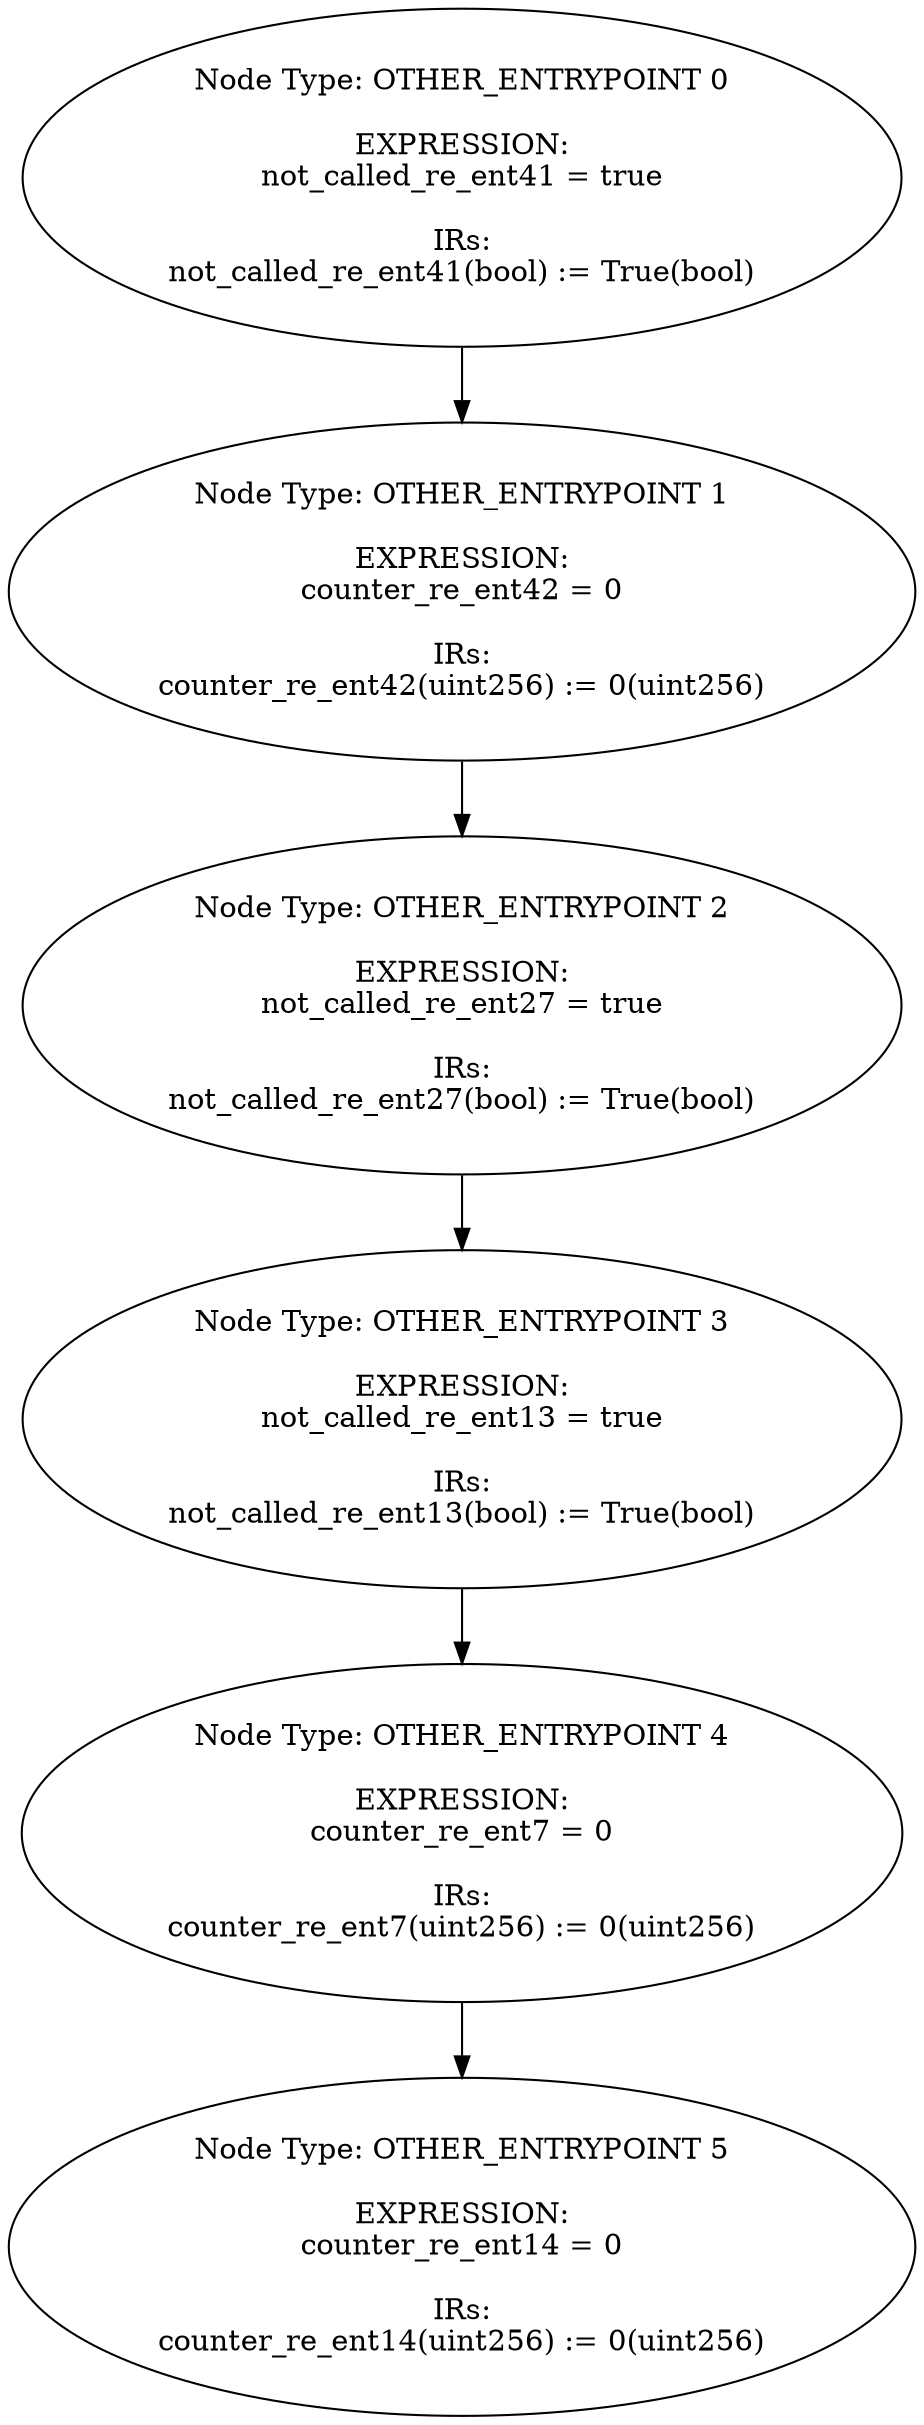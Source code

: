 digraph{
0[label="Node Type: OTHER_ENTRYPOINT 0

EXPRESSION:
not_called_re_ent41 = true

IRs:
not_called_re_ent41(bool) := True(bool)"];
0->1;
1[label="Node Type: OTHER_ENTRYPOINT 1

EXPRESSION:
counter_re_ent42 = 0

IRs:
counter_re_ent42(uint256) := 0(uint256)"];
1->2;
2[label="Node Type: OTHER_ENTRYPOINT 2

EXPRESSION:
not_called_re_ent27 = true

IRs:
not_called_re_ent27(bool) := True(bool)"];
2->3;
3[label="Node Type: OTHER_ENTRYPOINT 3

EXPRESSION:
not_called_re_ent13 = true

IRs:
not_called_re_ent13(bool) := True(bool)"];
3->4;
4[label="Node Type: OTHER_ENTRYPOINT 4

EXPRESSION:
counter_re_ent7 = 0

IRs:
counter_re_ent7(uint256) := 0(uint256)"];
4->5;
5[label="Node Type: OTHER_ENTRYPOINT 5

EXPRESSION:
counter_re_ent14 = 0

IRs:
counter_re_ent14(uint256) := 0(uint256)"];
}
